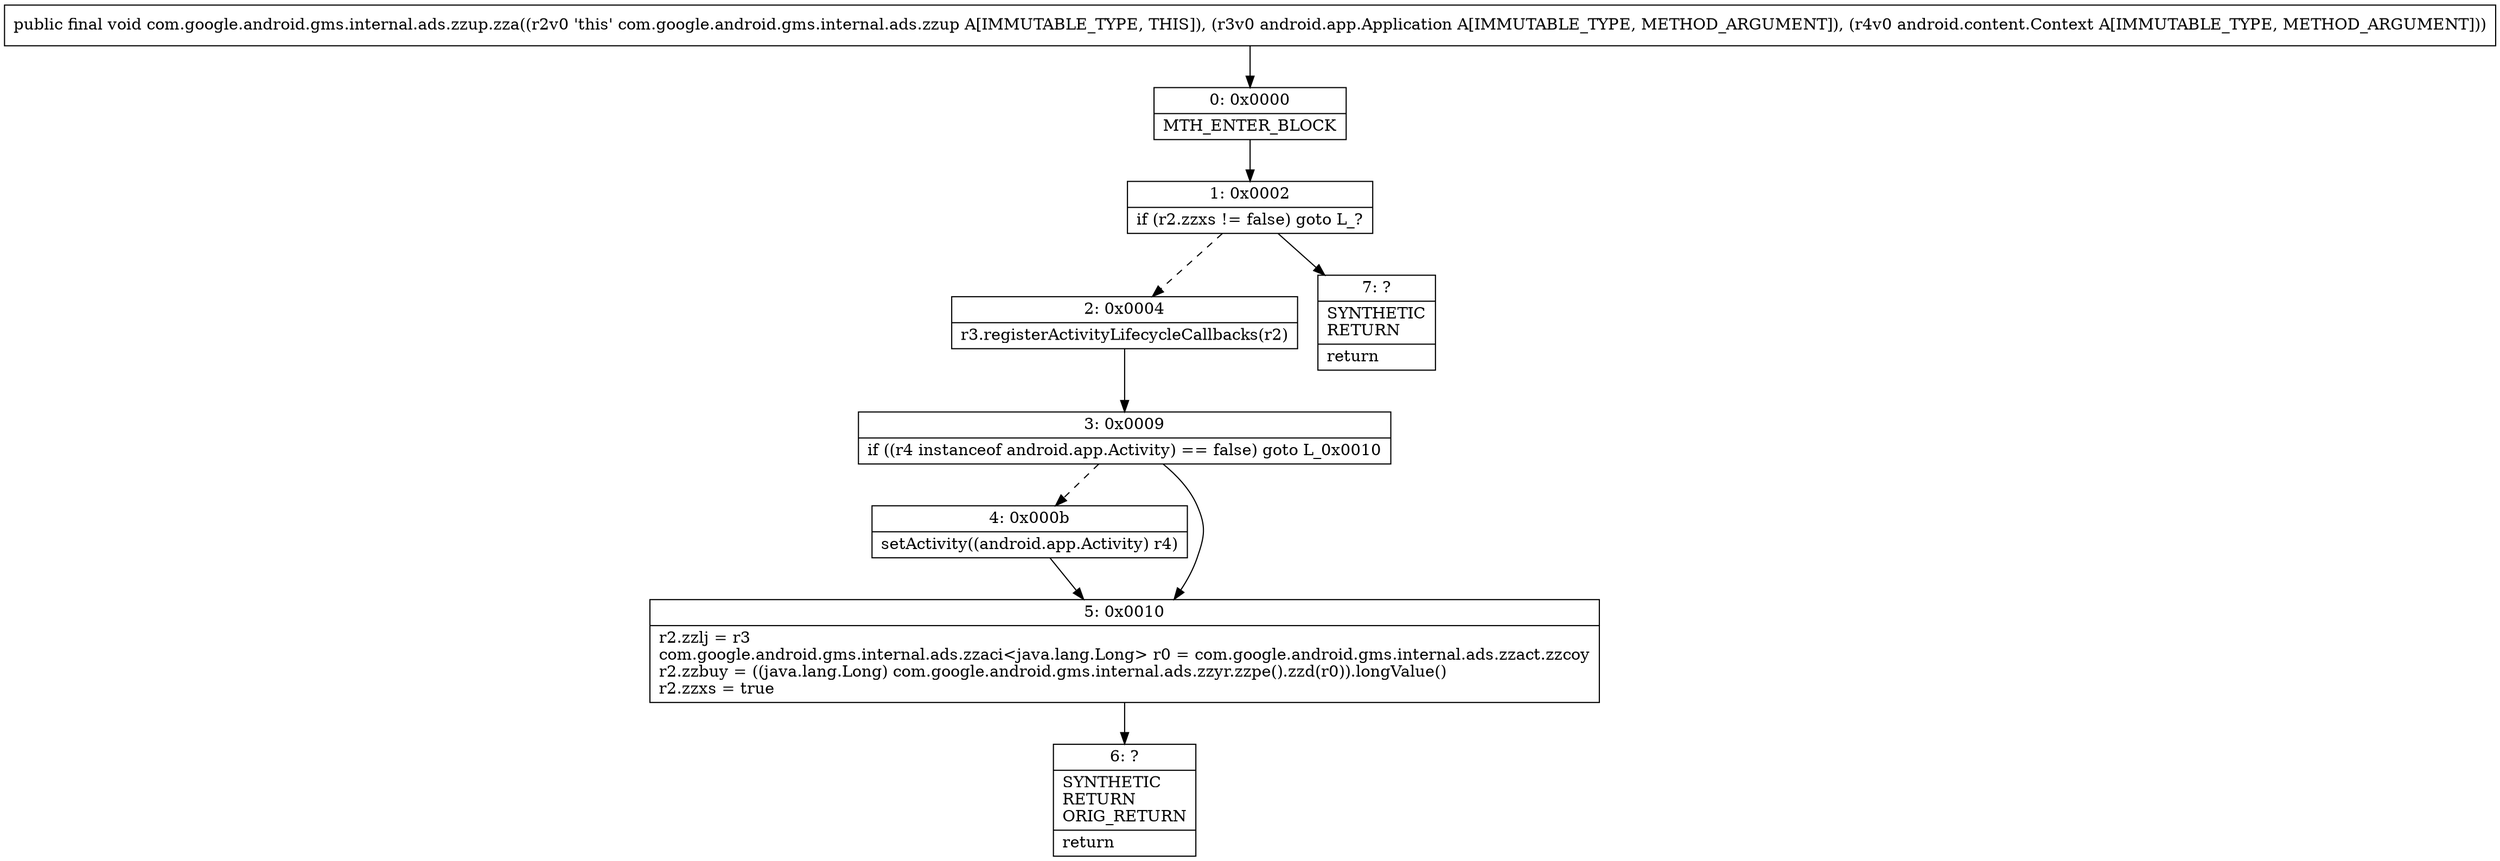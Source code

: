 digraph "CFG forcom.google.android.gms.internal.ads.zzup.zza(Landroid\/app\/Application;Landroid\/content\/Context;)V" {
Node_0 [shape=record,label="{0\:\ 0x0000|MTH_ENTER_BLOCK\l}"];
Node_1 [shape=record,label="{1\:\ 0x0002|if (r2.zzxs != false) goto L_?\l}"];
Node_2 [shape=record,label="{2\:\ 0x0004|r3.registerActivityLifecycleCallbacks(r2)\l}"];
Node_3 [shape=record,label="{3\:\ 0x0009|if ((r4 instanceof android.app.Activity) == false) goto L_0x0010\l}"];
Node_4 [shape=record,label="{4\:\ 0x000b|setActivity((android.app.Activity) r4)\l}"];
Node_5 [shape=record,label="{5\:\ 0x0010|r2.zzlj = r3\lcom.google.android.gms.internal.ads.zzaci\<java.lang.Long\> r0 = com.google.android.gms.internal.ads.zzact.zzcoy\lr2.zzbuy = ((java.lang.Long) com.google.android.gms.internal.ads.zzyr.zzpe().zzd(r0)).longValue()\lr2.zzxs = true\l}"];
Node_6 [shape=record,label="{6\:\ ?|SYNTHETIC\lRETURN\lORIG_RETURN\l|return\l}"];
Node_7 [shape=record,label="{7\:\ ?|SYNTHETIC\lRETURN\l|return\l}"];
MethodNode[shape=record,label="{public final void com.google.android.gms.internal.ads.zzup.zza((r2v0 'this' com.google.android.gms.internal.ads.zzup A[IMMUTABLE_TYPE, THIS]), (r3v0 android.app.Application A[IMMUTABLE_TYPE, METHOD_ARGUMENT]), (r4v0 android.content.Context A[IMMUTABLE_TYPE, METHOD_ARGUMENT])) }"];
MethodNode -> Node_0;
Node_0 -> Node_1;
Node_1 -> Node_2[style=dashed];
Node_1 -> Node_7;
Node_2 -> Node_3;
Node_3 -> Node_4[style=dashed];
Node_3 -> Node_5;
Node_4 -> Node_5;
Node_5 -> Node_6;
}

